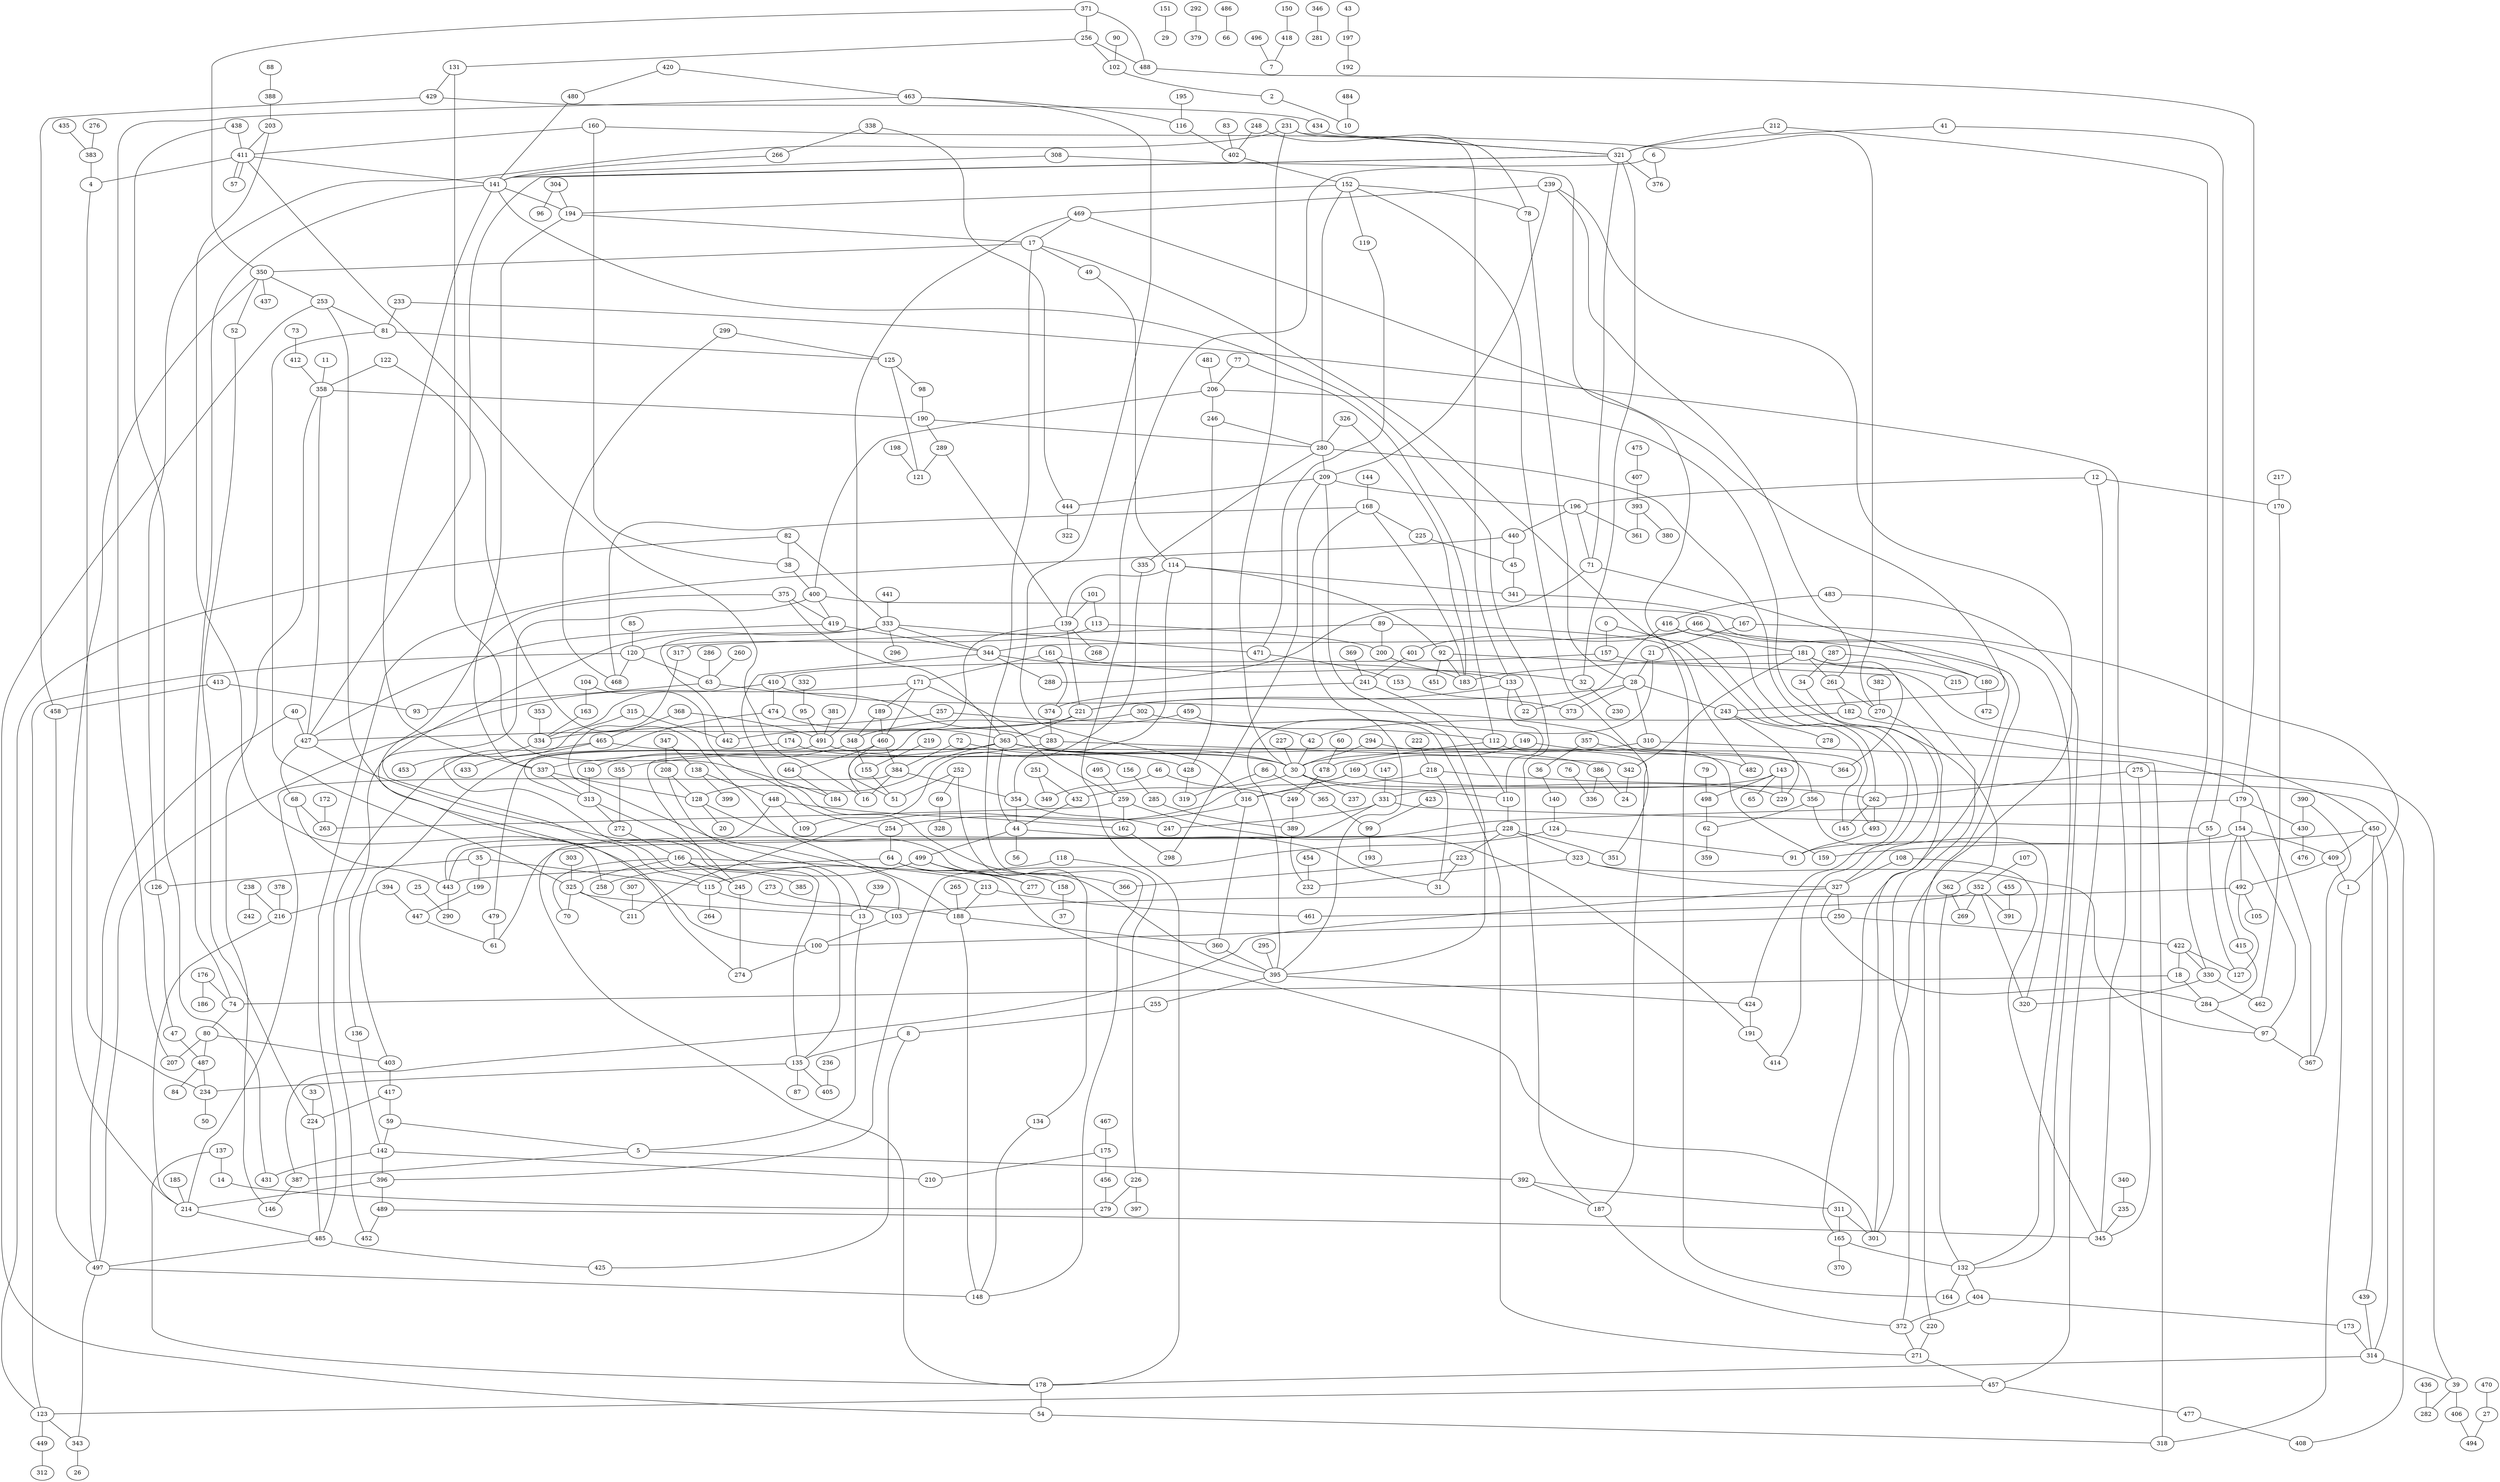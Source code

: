 graph{
203 -- 258;
198 -- 121;
283 -- 342;
286 -- 63;
475 -- 407;
165 -- 370;
323 -- 97;
310 -- 318;
350 -- 52;
325 -- 211;
223 -- 31;
156 -- 285;
40 -- 427;
493 -- 91;
115 -- 264;
208 -- 13;
353 -- 334;
448 -- 162;
259 -- 191;
480 -- 141;
89 -- 200;
133 -- 221;
323 -- 327;
479 -- 61;
47 -- 487;
354 -- 44;
235 -- 345;
400 -- 115;
27 -- 494;
400 -- 132;
174 -- 30;
166 -- 213;
101 -- 139;
307 -- 211;
214 -- 485;
33 -- 224;
71 -- 180;
162 -- 298;
384 -- 214;
435 -- 383;
314 -- 178;
356 -- 62;
181 -- 261;
144 -- 168;
388 -- 203;
28 -- 373;
410 -- 334;
294 -- 187;
5 -- 387;
149 -- 364;
64 -- 443;
143 -- 498;
151 -- 29;
142 -- 431;
417 -- 224;
46 -- 349;
78 -- 28;
143 -- 229;
233 -- 345;
39 -- 282;
228 -- 323;
92 -- 451;
114 -- 341;
423 -- 99;
17 -- 49;
39 -- 406;
265 -- 188;
218 -- 31;
139 -- 268;
411 -- 141;
89 -- 317;
340 -- 235;
220 -- 271;
417 -- 59;
166 -- 325;
333 -- 344;
123 -- 343;
474 -- 363;
121 -- 125;
167 -- 1;
168 -- 183;
12 -- 170;
239 -- 261;
189 -- 348;
226 -- 279;
463 -- 316;
236 -- 405;
30 -- 237;
68 -- 443;
368 -- 491;
28 -- 221;
173 -- 314;
206 -- 362;
90 -- 102;
86 -- 319;
302 -- 427;
30 -- 229;
130 -- 313;
347 -- 138;
60 -- 478;
176 -- 74;
12 -- 196;
196 -- 71;
299 -- 125;
395 -- 424;
158 -- 37;
316 -- 360;
18 -- 74;
498 -- 62;
76 -- 336;
332 -- 95;
315 -- 442;
234 -- 50;
188 -- 360;
325 -- 81;
86 -- 365;
194 -- 337;
363 -- 245;
190 -- 289;
83 -- 402;
80 -- 207;
396 -- 489;
436 -- 282;
337 -- 128;
416 -- 181;
280 -- 335;
245 -- 274;
120 -- 468;
131 -- 429;
152 -- 194;
35 -- 115;
371 -- 256;
450 -- 314;
438 -- 431;
448 -- 443;
25 -- 290;
251 -- 432;
492 -- 103;
292 -- 379;
387 -- 327;
439 -- 314;
128 -- 395;
160 -- 270;
383 -- 4;
100 -- 274;
212 -- 330;
11 -- 358;
17 -- 164;
341 -- 167;
163 -- 334;
428 -- 319;
147 -- 331;
432 -- 44;
171 -- 497;
153 -- 373;
457 -- 477;
424 -- 191;
259 -- 162;
440 -- 485;
119 -- 471;
102 -- 2;
299 -- 468;
285 -- 389;
419 -- 344;
135 -- 234;
137 -- 14;
100 -- 253;
59 -- 5;
71 -- 288;
133 -- 22;
375 -- 419;
469 -- 491;
116 -- 402;
140 -- 124;
101 -- 113;
6 -- 178;
266 -- 141;
30 -- 432;
233 -- 81;
178 -- 54;
409 -- 492;
248 -- 402;
326 -- 183;
209 -- 196;
239 -- 209;
73 -- 412;
440 -- 45;
280 -- 414;
483 -- 416;
410 -- 474;
113 -- 200;
238 -- 242;
337 -- 313;
252 -- 51;
104 -- 163;
460 -- 171;
34 -- 327;
74 -- 80;
108 -- 345;
394 -- 216;
354 -- 247;
363 -- 356;
63 -- 93;
465 -- 428;
488 -- 179;
182 -- 42;
104 -- 254;
386 -- 336;
35 -- 199;
261 -- 270;
411 -- 4;
160 -- 38;
191 -- 414;
88 -- 388;
344 -- 133;
491 -- 30;
375 -- 274;
483 -- 132;
35 -- 126;
152 -- 119;
338 -- 444;
489 -- 345;
422 -- 330;
187 -- 372;
422 -- 127;
460 -- 51;
409 -- 1;
486 -- 66;
250 -- 100;
217 -- 170;
154 -- 409;
323 -- 232;
135 -- 405;
302 -- 112;
465 -- 452;
239 -- 301;
157 -- 410;
118 -- 226;
108 -- 327;
371 -- 350;
350 -- 253;
79 -- 498;
467 -- 175;
284 -- 327;
118 -- 115;
139 -- 221;
469 -- 243;
253 -- 54;
308 -- 141;
466 -- 401;
40 -- 497;
138 -- 448;
189 -- 460;
395 -- 255;
113 -- 120;
30 -- 110;
231 -- 126;
469 -- 17;
182 -- 367;
394 -- 447;
72 -- 384;
122 -- 358;
143 -- 65;
411 -- 57;
167 -- 21;
180 -- 472;
188 -- 148;
450 -- 409;
181 -- 342;
82 -- 38;
137 -- 178;
152 -- 351;
363 -- 30;
169 -- 211;
381 -- 491;
85 -- 120;
179 -- 443;
255 -- 8;
261 -- 182;
352 -- 391;
110 -- 228;
239 -- 469;
499 -- 277;
52 -- 224;
171 -- 189;
355 -- 272;
209 -- 298;
390 -- 367;
16 -- 411;
327 -- 250;
179 -- 154;
434 -- 321;
134 -- 148;
142 -- 210;
80 -- 403;
131 -- 184;
2 -- 10;
136 -- 142;
464 -- 184;
160 -- 411;
485 -- 497;
206 -- 246;
5 -- 392;
321 -- 71;
36 -- 140;
316 -- 254;
333 -- 471;
80 -- 487;
429 -- 458;
331 -- 247;
77 -- 112;
497 -- 148;
0 -- 493;
325 -- 13;
138 -- 399;
54 -- 318;
273 -- 103;
352 -- 269;
321 -- 427;
484 -- 10;
12 -- 457;
339 -- 13;
449 -- 312;
97 -- 367;
492 -- 127;
1 -- 318;
185 -- 214;
365 -- 99;
438 -- 411;
154 -- 492;
275 -- 345;
492 -- 105;
454 -- 232;
206 -- 400;
49 -- 114;
4 -- 234;
402 -- 152;
120 -- 63;
133 -- 110;
152 -- 78;
481 -- 206;
161 -- 32;
238 -- 216;
465 -- 433;
390 -- 430;
169 -- 316;
455 -- 391;
260 -- 63;
374 -- 283;
181 -- 215;
331 -- 178;
89 -- 482;
166 -- 245;
168 -- 395;
195 -- 116;
141 -- 187;
69 -- 328;
280 -- 209;
358 -- 190;
114 -- 354;
496 -- 7;
179 -- 430;
166 -- 70;
347 -- 208;
410 -- 145;
222 -- 218;
330 -- 320;
125 -- 98;
226 -- 397;
343 -- 26;
154 -- 97;
243 -- 229;
321 -- 32;
246 -- 428;
430 -- 476;
404 -- 372;
356 -- 320;
375 -- 363;
99 -- 193;
344 -- 366;
257 -- 42;
249 -- 389;
310 -- 30;
392 -- 311;
477 -- 408;
485 -- 425;
149 -- 169;
401 -- 241;
272 -- 166;
114 -- 139;
254 -- 64;
333 -- 442;
284 -- 97;
256 -- 488;
219 -- 155;
171 -- 259;
120 -- 123;
6 -- 376;
422 -- 18;
357 -- 36;
412 -- 358;
112 -- 159;
225 -- 45;
289 -- 139;
107 -- 352;
124 -- 396;
213 -- 188;
313 -- 135;
384 -- 354;
441 -- 333;
333 -- 296;
334 -- 453;
470 -- 27;
321 -- 376;
459 -- 271;
150 -- 418;
8 -- 425;
203 -- 411;
135 -- 87;
161 -- 374;
42 -- 30;
95 -- 491;
363 -- 386;
221 -- 363;
74 -- 141;
419 -- 427;
82 -- 333;
392 -- 187;
21 -- 395;
372 -- 271;
363 -- 337;
335 -- 109;
172 -- 263;
416 -- 22;
460 -- 464;
103 -- 100;
41 -- 321;
276 -- 383;
289 -- 121;
352 -- 320;
270 -- 301;
400 -- 419;
72 -- 156;
325 -- 70;
154 -- 415;
487 -- 234;
44 -- 31;
114 -- 92;
256 -- 102;
348 -- 155;
128 -- 363;
175 -- 210;
17 -- 350;
362 -- 269;
228 -- 61;
213 -- 461;
344 -- 288;
396 -- 214;
231 -- 30;
123 -- 449;
152 -- 280;
362 -- 132;
253 -- 81;
209 -- 444;
384 -- 16;
352 -- 461;
326 -- 280;
427 -- 68;
333 -- 136;
228 -- 223;
271 -- 457;
338 -- 266;
311 -- 301;
331 -- 55;
360 -- 395;
57 -- 411;
8 -- 135;
304 -- 96;
128 -- 20;
143 -- 331;
32 -- 230;
196 -- 440;
471 -- 153;
194 -- 17;
77 -- 206;
132 -- 404;
478 -- 249;
404 -- 173;
407 -- 393;
287 -- 180;
287 -- 34;
499 -- 258;
223 -- 366;
330 -- 462;
346 -- 281;
448 -- 109;
199 -- 447;
474 -- 313;
413 -- 93;
460 -- 384;
218 -- 316;
224 -- 485;
175 -- 456;
457 -- 123;
41 -- 55;
363 -- 44;
342 -- 24;
68 -- 263;
491 -- 479;
358 -- 427;
161 -- 171;
311 -- 165;
420 -- 480;
241 -- 374;
487 -- 84;
499 -- 158;
176 -- 186;
115 -- 188;
252 -- 134;
350 -- 214;
429 -- 434;
348 -- 130;
157 -- 450;
246 -- 280;
62 -- 359;
466 -- 344;
416 -- 424;
231 -- 321;
212 -- 321;
155 -- 51;
141 -- 194;
317 -- 103;
387 -- 146;
112 -- 478;
38 -- 400;
418 -- 7;
466 -- 165;
393 -- 380;
190 -- 280;
415 -- 284;
45 -- 341;
166 -- 385;
227 -- 30;
304 -- 194;
98 -- 190;
142 -- 396;
275 -- 39;
21 -- 28;
92 -- 183;
46 -- 249;
413 -- 458;
358 -- 146;
444 -- 322;
443 -- 290;
168 -- 468;
295 -- 395;
337 -- 141;
313 -- 272;
81 -- 125;
406 -- 494;
243 -- 278;
262 -- 145;
427 -- 135;
124 -- 91;
350 -- 437;
200 -- 183;
18 -- 284;
165 -- 132;
59 -- 142;
456 -- 279;
252 -- 69;
420 -- 463;
386 -- 24;
13 -- 5;
308 -- 262;
55 -- 127;
294 -- 30;
241 -- 110;
44 -- 499;
196 -- 361;
216 -- 214;
447 -- 61;
14 -- 279;
122 -- 188;
262 -- 493;
495 -- 259;
228 -- 351;
248 -- 133;
82 -- 123;
197 -- 192;
357 -- 482;
126 -- 47;
283 -- 355;
382 -- 270;
0 -- 157;
64 -- 301;
378 -- 216;
132 -- 164;
218 -- 262;
393 -- 361;
459 -- 348;
221 -- 442;
369 -- 241;
231 -- 78;
148 -- 17;
463 -- 116;
371 -- 488;
28 -- 243;
403 -- 417;
181 -- 364;
63 -- 283;
450 -- 159;
154 -- 91;
139 -- 16;
170 -- 462;
92 -- 372;
463 -- 207;
489 -- 452;
168 -- 225;
497 -- 343;
169 -- 408;
303 -- 325;
450 -- 439;
389 -- 232;
257 -- 334;
174 -- 403;
256 -- 131;
368 -- 465;
208 -- 128;
458 -- 497;
44 -- 56;
43 -- 197;
275 -- 262;
250 -- 422;
315 -- 245;
28 -- 310;
181 -- 183;
259 -- 263;
466 -- 220;
314 -- 39;
251 -- 349;
64 -- 277;
321 -- 141;
209 -- 395;
}
